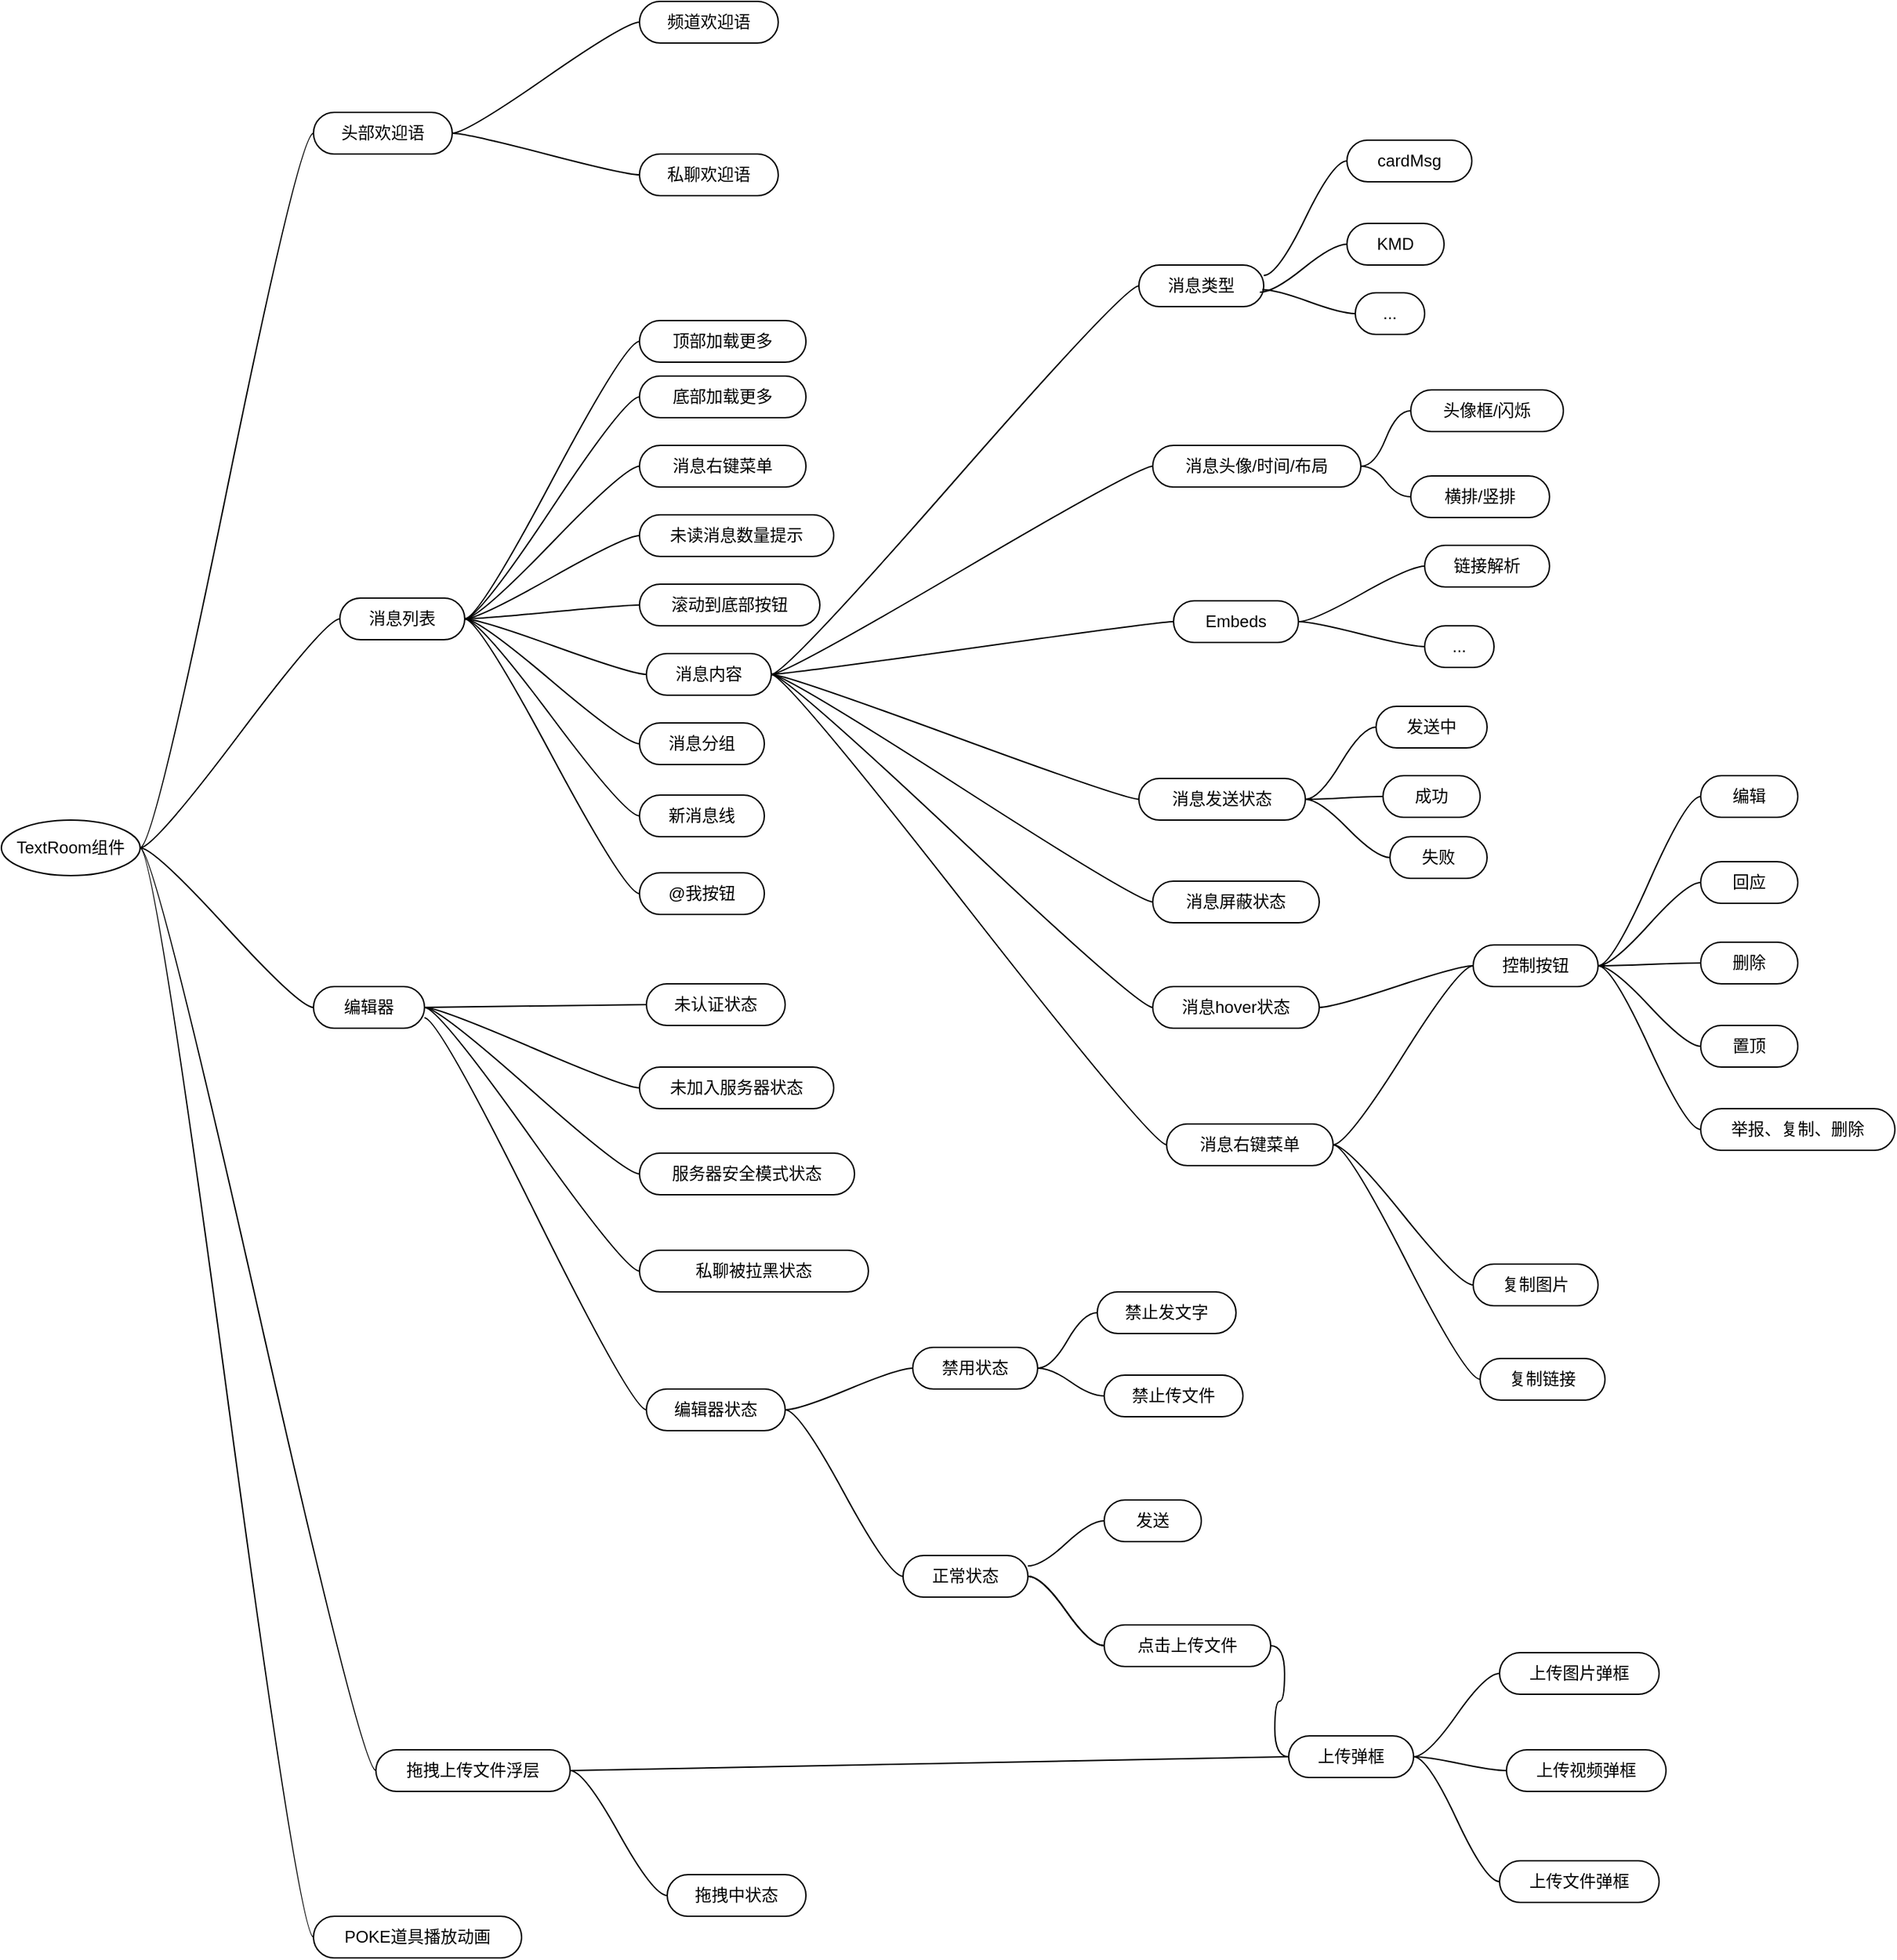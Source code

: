 <mxfile version="24.0.4" type="github">
  <diagram name="第 1 页" id="Pq2qe5ZXNrjBSunqA_Ei">
    <mxGraphModel dx="1235" dy="-545" grid="1" gridSize="10" guides="1" tooltips="1" connect="1" arrows="1" fold="1" page="1" pageScale="1" pageWidth="827" pageHeight="1169" math="0" shadow="0">
      <root>
        <mxCell id="0" />
        <mxCell id="1" parent="0" />
        <mxCell id="Wo2Illc0mPIEC3RIEZ94-1" value="TextRoom组件" style="ellipse;whiteSpace=wrap;html=1;align=center;newEdgeStyle={&quot;edgeStyle&quot;:&quot;entityRelationEdgeStyle&quot;,&quot;startArrow&quot;:&quot;none&quot;,&quot;endArrow&quot;:&quot;none&quot;,&quot;segment&quot;:10,&quot;curved&quot;:1,&quot;sourcePerimeterSpacing&quot;:0,&quot;targetPerimeterSpacing&quot;:0};treeFolding=1;treeMoving=1;" parent="1" vertex="1">
          <mxGeometry x="170" y="2730" width="100" height="40" as="geometry" />
        </mxCell>
        <mxCell id="Wo2Illc0mPIEC3RIEZ94-2" value="头部欢迎语" style="whiteSpace=wrap;html=1;rounded=1;arcSize=50;align=center;verticalAlign=middle;strokeWidth=1;autosize=1;spacing=4;treeFolding=1;treeMoving=1;newEdgeStyle={&quot;edgeStyle&quot;:&quot;entityRelationEdgeStyle&quot;,&quot;startArrow&quot;:&quot;none&quot;,&quot;endArrow&quot;:&quot;none&quot;,&quot;segment&quot;:10,&quot;curved&quot;:1,&quot;sourcePerimeterSpacing&quot;:0,&quot;targetPerimeterSpacing&quot;:0};" parent="1" vertex="1">
          <mxGeometry x="395" y="2220" width="100" height="30" as="geometry" />
        </mxCell>
        <mxCell id="Wo2Illc0mPIEC3RIEZ94-3" value="" style="edgeStyle=entityRelationEdgeStyle;startArrow=none;endArrow=none;segment=10;curved=1;sourcePerimeterSpacing=0;targetPerimeterSpacing=0;rounded=0;exitX=1;exitY=0.5;exitDx=0;exitDy=0;" parent="1" source="Wo2Illc0mPIEC3RIEZ94-1" target="Wo2Illc0mPIEC3RIEZ94-2" edge="1">
          <mxGeometry relative="1" as="geometry">
            <mxPoint x="310" y="2662" as="sourcePoint" />
          </mxGeometry>
        </mxCell>
        <mxCell id="Wo2Illc0mPIEC3RIEZ94-4" value="消息列表" style="whiteSpace=wrap;html=1;rounded=1;arcSize=50;align=center;verticalAlign=middle;strokeWidth=1;autosize=1;spacing=4;treeFolding=1;treeMoving=1;newEdgeStyle={&quot;edgeStyle&quot;:&quot;entityRelationEdgeStyle&quot;,&quot;startArrow&quot;:&quot;none&quot;,&quot;endArrow&quot;:&quot;none&quot;,&quot;segment&quot;:10,&quot;curved&quot;:1,&quot;sourcePerimeterSpacing&quot;:0,&quot;targetPerimeterSpacing&quot;:0};" parent="1" vertex="1">
          <mxGeometry x="414" y="2570" width="90" height="30" as="geometry" />
        </mxCell>
        <mxCell id="Wo2Illc0mPIEC3RIEZ94-5" value="" style="edgeStyle=entityRelationEdgeStyle;startArrow=none;endArrow=none;segment=10;curved=1;sourcePerimeterSpacing=0;targetPerimeterSpacing=0;rounded=0;exitX=1;exitY=0.5;exitDx=0;exitDy=0;" parent="1" source="Wo2Illc0mPIEC3RIEZ94-1" target="Wo2Illc0mPIEC3RIEZ94-4" edge="1">
          <mxGeometry relative="1" as="geometry">
            <mxPoint x="314" y="2740" as="sourcePoint" />
          </mxGeometry>
        </mxCell>
        <mxCell id="Wo2Illc0mPIEC3RIEZ94-6" value="编辑器" style="whiteSpace=wrap;html=1;rounded=1;arcSize=50;align=center;verticalAlign=middle;strokeWidth=1;autosize=1;spacing=4;treeFolding=1;treeMoving=1;newEdgeStyle={&quot;edgeStyle&quot;:&quot;entityRelationEdgeStyle&quot;,&quot;startArrow&quot;:&quot;none&quot;,&quot;endArrow&quot;:&quot;none&quot;,&quot;segment&quot;:10,&quot;curved&quot;:1,&quot;sourcePerimeterSpacing&quot;:0,&quot;targetPerimeterSpacing&quot;:0};" parent="1" vertex="1">
          <mxGeometry x="395" y="2850" width="80" height="30" as="geometry" />
        </mxCell>
        <mxCell id="Wo2Illc0mPIEC3RIEZ94-7" value="" style="edgeStyle=entityRelationEdgeStyle;startArrow=none;endArrow=none;segment=10;curved=1;sourcePerimeterSpacing=0;targetPerimeterSpacing=0;rounded=0;exitX=1;exitY=0.5;exitDx=0;exitDy=0;" parent="1" source="Wo2Illc0mPIEC3RIEZ94-1" target="Wo2Illc0mPIEC3RIEZ94-6" edge="1">
          <mxGeometry relative="1" as="geometry">
            <mxPoint x="334" y="2830" as="sourcePoint" />
          </mxGeometry>
        </mxCell>
        <mxCell id="Wo2Illc0mPIEC3RIEZ94-122" style="edgeStyle=entityRelationEdgeStyle;rounded=0;orthogonalLoop=1;jettySize=auto;html=1;startArrow=none;endArrow=none;segment=10;curved=1;sourcePerimeterSpacing=0;targetPerimeterSpacing=0;exitX=1;exitY=0.5;exitDx=0;exitDy=0;entryX=0;entryY=0.5;entryDx=0;entryDy=0;" parent="1" source="Wo2Illc0mPIEC3RIEZ94-8" target="Wo2Illc0mPIEC3RIEZ94-38" edge="1">
          <mxGeometry relative="1" as="geometry">
            <mxPoint x="650" y="3345" as="targetPoint" />
            <Array as="points">
              <mxPoint x="830" y="3390" />
            </Array>
          </mxGeometry>
        </mxCell>
        <mxCell id="Wo2Illc0mPIEC3RIEZ94-8" value="拖拽上传文件浮层" style="whiteSpace=wrap;html=1;rounded=1;arcSize=50;align=center;verticalAlign=middle;strokeWidth=1;autosize=1;spacing=4;treeFolding=1;treeMoving=1;newEdgeStyle={&quot;edgeStyle&quot;:&quot;entityRelationEdgeStyle&quot;,&quot;startArrow&quot;:&quot;none&quot;,&quot;endArrow&quot;:&quot;none&quot;,&quot;segment&quot;:10,&quot;curved&quot;:1,&quot;sourcePerimeterSpacing&quot;:0,&quot;targetPerimeterSpacing&quot;:0};" parent="1" vertex="1">
          <mxGeometry x="440" y="3400" width="140" height="30" as="geometry" />
        </mxCell>
        <mxCell id="Wo2Illc0mPIEC3RIEZ94-9" value="" style="edgeStyle=entityRelationEdgeStyle;startArrow=none;endArrow=none;segment=10;curved=1;sourcePerimeterSpacing=0;targetPerimeterSpacing=0;rounded=0;exitX=1;exitY=0.5;exitDx=0;exitDy=0;" parent="1" source="Wo2Illc0mPIEC3RIEZ94-1" target="Wo2Illc0mPIEC3RIEZ94-8" edge="1">
          <mxGeometry relative="1" as="geometry">
            <mxPoint x="340" y="2910" as="sourcePoint" />
          </mxGeometry>
        </mxCell>
        <mxCell id="Wo2Illc0mPIEC3RIEZ94-10" value="POKE道具播放动画" style="whiteSpace=wrap;html=1;rounded=1;arcSize=50;align=center;verticalAlign=middle;strokeWidth=1;autosize=1;spacing=4;treeFolding=1;treeMoving=1;newEdgeStyle={&quot;edgeStyle&quot;:&quot;entityRelationEdgeStyle&quot;,&quot;startArrow&quot;:&quot;none&quot;,&quot;endArrow&quot;:&quot;none&quot;,&quot;segment&quot;:10,&quot;curved&quot;:1,&quot;sourcePerimeterSpacing&quot;:0,&quot;targetPerimeterSpacing&quot;:0};" parent="1" vertex="1">
          <mxGeometry x="395" y="3520" width="150" height="30" as="geometry" />
        </mxCell>
        <mxCell id="Wo2Illc0mPIEC3RIEZ94-11" value="" style="edgeStyle=entityRelationEdgeStyle;startArrow=none;endArrow=none;segment=10;curved=1;sourcePerimeterSpacing=0;targetPerimeterSpacing=0;rounded=0;exitX=1;exitY=0.5;exitDx=0;exitDy=0;" parent="1" source="Wo2Illc0mPIEC3RIEZ94-1" target="Wo2Illc0mPIEC3RIEZ94-10" edge="1">
          <mxGeometry relative="1" as="geometry">
            <mxPoint x="314" y="2993" as="sourcePoint" />
          </mxGeometry>
        </mxCell>
        <mxCell id="Wo2Illc0mPIEC3RIEZ94-14" value="频道欢迎语" style="whiteSpace=wrap;html=1;rounded=1;arcSize=50;align=center;verticalAlign=middle;strokeWidth=1;autosize=1;spacing=4;treeFolding=1;treeMoving=1;newEdgeStyle={&quot;edgeStyle&quot;:&quot;entityRelationEdgeStyle&quot;,&quot;startArrow&quot;:&quot;none&quot;,&quot;endArrow&quot;:&quot;none&quot;,&quot;segment&quot;:10,&quot;curved&quot;:1,&quot;sourcePerimeterSpacing&quot;:0,&quot;targetPerimeterSpacing&quot;:0};" parent="1" vertex="1">
          <mxGeometry x="630" y="2140" width="100" height="30" as="geometry" />
        </mxCell>
        <mxCell id="Wo2Illc0mPIEC3RIEZ94-15" value="" style="edgeStyle=entityRelationEdgeStyle;startArrow=none;endArrow=none;segment=10;curved=1;sourcePerimeterSpacing=0;targetPerimeterSpacing=0;rounded=0;exitX=1;exitY=0.5;exitDx=0;exitDy=0;" parent="1" source="Wo2Illc0mPIEC3RIEZ94-2" target="Wo2Illc0mPIEC3RIEZ94-14" edge="1">
          <mxGeometry relative="1" as="geometry">
            <mxPoint x="480" y="2500" as="sourcePoint" />
          </mxGeometry>
        </mxCell>
        <mxCell id="Wo2Illc0mPIEC3RIEZ94-16" value="私聊欢迎语" style="whiteSpace=wrap;html=1;rounded=1;arcSize=50;align=center;verticalAlign=middle;strokeWidth=1;autosize=1;spacing=4;treeFolding=1;treeMoving=1;newEdgeStyle={&quot;edgeStyle&quot;:&quot;entityRelationEdgeStyle&quot;,&quot;startArrow&quot;:&quot;none&quot;,&quot;endArrow&quot;:&quot;none&quot;,&quot;segment&quot;:10,&quot;curved&quot;:1,&quot;sourcePerimeterSpacing&quot;:0,&quot;targetPerimeterSpacing&quot;:0};" parent="1" vertex="1">
          <mxGeometry x="630" y="2250" width="100" height="30" as="geometry" />
        </mxCell>
        <mxCell id="Wo2Illc0mPIEC3RIEZ94-17" value="" style="edgeStyle=entityRelationEdgeStyle;startArrow=none;endArrow=none;segment=10;curved=1;sourcePerimeterSpacing=0;targetPerimeterSpacing=0;rounded=0;exitX=1;exitY=0.5;exitDx=0;exitDy=0;" parent="1" source="Wo2Illc0mPIEC3RIEZ94-2" target="Wo2Illc0mPIEC3RIEZ94-16" edge="1">
          <mxGeometry relative="1" as="geometry">
            <mxPoint x="480" y="2520" as="sourcePoint" />
            <Array as="points">
              <mxPoint x="480" y="2520" />
            </Array>
          </mxGeometry>
        </mxCell>
        <mxCell id="Wo2Illc0mPIEC3RIEZ94-18" value="未认证状态" style="whiteSpace=wrap;html=1;rounded=1;arcSize=50;align=center;verticalAlign=middle;strokeWidth=1;autosize=1;spacing=4;treeFolding=1;treeMoving=1;newEdgeStyle={&quot;edgeStyle&quot;:&quot;entityRelationEdgeStyle&quot;,&quot;startArrow&quot;:&quot;none&quot;,&quot;endArrow&quot;:&quot;none&quot;,&quot;segment&quot;:10,&quot;curved&quot;:1,&quot;sourcePerimeterSpacing&quot;:0,&quot;targetPerimeterSpacing&quot;:0};" parent="1" vertex="1">
          <mxGeometry x="635" y="2848" width="100" height="30" as="geometry" />
        </mxCell>
        <mxCell id="Wo2Illc0mPIEC3RIEZ94-19" value="" style="edgeStyle=entityRelationEdgeStyle;startArrow=none;endArrow=none;segment=10;curved=1;sourcePerimeterSpacing=0;targetPerimeterSpacing=0;rounded=0;exitX=1;exitY=0.5;exitDx=0;exitDy=0;" parent="1" source="Wo2Illc0mPIEC3RIEZ94-6" target="Wo2Illc0mPIEC3RIEZ94-18" edge="1">
          <mxGeometry relative="1" as="geometry">
            <mxPoint x="490" y="2810" as="sourcePoint" />
          </mxGeometry>
        </mxCell>
        <mxCell id="Wo2Illc0mPIEC3RIEZ94-20" value="未加入服务器状态" style="whiteSpace=wrap;html=1;rounded=1;arcSize=50;align=center;verticalAlign=middle;strokeWidth=1;autosize=1;spacing=4;treeFolding=1;treeMoving=1;newEdgeStyle={&quot;edgeStyle&quot;:&quot;entityRelationEdgeStyle&quot;,&quot;startArrow&quot;:&quot;none&quot;,&quot;endArrow&quot;:&quot;none&quot;,&quot;segment&quot;:10,&quot;curved&quot;:1,&quot;sourcePerimeterSpacing&quot;:0,&quot;targetPerimeterSpacing&quot;:0};" parent="1" vertex="1">
          <mxGeometry x="630" y="2908" width="140" height="30" as="geometry" />
        </mxCell>
        <mxCell id="Wo2Illc0mPIEC3RIEZ94-21" value="" style="edgeStyle=entityRelationEdgeStyle;startArrow=none;endArrow=none;segment=10;curved=1;sourcePerimeterSpacing=0;targetPerimeterSpacing=0;rounded=0;exitX=1;exitY=0.5;exitDx=0;exitDy=0;" parent="1" source="Wo2Illc0mPIEC3RIEZ94-6" target="Wo2Illc0mPIEC3RIEZ94-20" edge="1">
          <mxGeometry relative="1" as="geometry">
            <mxPoint x="490" y="2870" as="sourcePoint" />
          </mxGeometry>
        </mxCell>
        <mxCell id="Wo2Illc0mPIEC3RIEZ94-22" value="服务器安全模式状态" style="whiteSpace=wrap;html=1;rounded=1;arcSize=50;align=center;verticalAlign=middle;strokeWidth=1;autosize=1;spacing=4;treeFolding=1;treeMoving=1;newEdgeStyle={&quot;edgeStyle&quot;:&quot;entityRelationEdgeStyle&quot;,&quot;startArrow&quot;:&quot;none&quot;,&quot;endArrow&quot;:&quot;none&quot;,&quot;segment&quot;:10,&quot;curved&quot;:1,&quot;sourcePerimeterSpacing&quot;:0,&quot;targetPerimeterSpacing&quot;:0};" parent="1" vertex="1">
          <mxGeometry x="630" y="2970" width="155" height="30" as="geometry" />
        </mxCell>
        <mxCell id="Wo2Illc0mPIEC3RIEZ94-23" value="" style="edgeStyle=entityRelationEdgeStyle;startArrow=none;endArrow=none;segment=10;curved=1;sourcePerimeterSpacing=0;targetPerimeterSpacing=0;rounded=0;exitX=1;exitY=0.5;exitDx=0;exitDy=0;" parent="1" source="Wo2Illc0mPIEC3RIEZ94-6" target="Wo2Illc0mPIEC3RIEZ94-22" edge="1">
          <mxGeometry relative="1" as="geometry">
            <mxPoint x="470" y="2900" as="sourcePoint" />
          </mxGeometry>
        </mxCell>
        <mxCell id="Wo2Illc0mPIEC3RIEZ94-24" value="私聊被拉黑状态" style="whiteSpace=wrap;html=1;rounded=1;arcSize=50;align=center;verticalAlign=middle;strokeWidth=1;autosize=1;spacing=4;treeFolding=1;treeMoving=1;newEdgeStyle={&quot;edgeStyle&quot;:&quot;entityRelationEdgeStyle&quot;,&quot;startArrow&quot;:&quot;none&quot;,&quot;endArrow&quot;:&quot;none&quot;,&quot;segment&quot;:10,&quot;curved&quot;:1,&quot;sourcePerimeterSpacing&quot;:0,&quot;targetPerimeterSpacing&quot;:0};" parent="1" vertex="1">
          <mxGeometry x="630" y="3040" width="165" height="30" as="geometry" />
        </mxCell>
        <mxCell id="Wo2Illc0mPIEC3RIEZ94-25" value="" style="edgeStyle=entityRelationEdgeStyle;startArrow=none;endArrow=none;segment=10;curved=1;sourcePerimeterSpacing=0;targetPerimeterSpacing=0;rounded=0;exitX=1;exitY=0.5;exitDx=0;exitDy=0;" parent="1" source="Wo2Illc0mPIEC3RIEZ94-6" target="Wo2Illc0mPIEC3RIEZ94-24" edge="1">
          <mxGeometry relative="1" as="geometry">
            <mxPoint x="498" y="2900" as="sourcePoint" />
          </mxGeometry>
        </mxCell>
        <mxCell id="Wo2Illc0mPIEC3RIEZ94-26" value="编辑器状态" style="whiteSpace=wrap;html=1;rounded=1;arcSize=50;align=center;verticalAlign=middle;strokeWidth=1;autosize=1;spacing=4;treeFolding=1;treeMoving=1;newEdgeStyle={&quot;edgeStyle&quot;:&quot;entityRelationEdgeStyle&quot;,&quot;startArrow&quot;:&quot;none&quot;,&quot;endArrow&quot;:&quot;none&quot;,&quot;segment&quot;:10,&quot;curved&quot;:1,&quot;sourcePerimeterSpacing&quot;:0,&quot;targetPerimeterSpacing&quot;:0};" parent="1" vertex="1">
          <mxGeometry x="635" y="3140" width="100" height="30" as="geometry" />
        </mxCell>
        <mxCell id="Wo2Illc0mPIEC3RIEZ94-27" value="" style="edgeStyle=entityRelationEdgeStyle;startArrow=none;endArrow=none;segment=10;curved=1;sourcePerimeterSpacing=0;targetPerimeterSpacing=0;rounded=0;exitX=1;exitY=0.75;exitDx=0;exitDy=0;" parent="1" source="Wo2Illc0mPIEC3RIEZ94-6" target="Wo2Illc0mPIEC3RIEZ94-26" edge="1">
          <mxGeometry relative="1" as="geometry">
            <mxPoint x="480" y="3040" as="sourcePoint" />
          </mxGeometry>
        </mxCell>
        <mxCell id="Wo2Illc0mPIEC3RIEZ94-28" value="禁止发文字" style="whiteSpace=wrap;html=1;rounded=1;arcSize=50;align=center;verticalAlign=middle;strokeWidth=1;autosize=1;spacing=4;treeFolding=1;treeMoving=1;newEdgeStyle={&quot;edgeStyle&quot;:&quot;entityRelationEdgeStyle&quot;,&quot;startArrow&quot;:&quot;none&quot;,&quot;endArrow&quot;:&quot;none&quot;,&quot;segment&quot;:10,&quot;curved&quot;:1,&quot;sourcePerimeterSpacing&quot;:0,&quot;targetPerimeterSpacing&quot;:0};" parent="1" vertex="1">
          <mxGeometry x="960" y="3070" width="100" height="30" as="geometry" />
        </mxCell>
        <mxCell id="Wo2Illc0mPIEC3RIEZ94-29" value="" style="edgeStyle=entityRelationEdgeStyle;startArrow=none;endArrow=none;segment=10;curved=1;sourcePerimeterSpacing=0;targetPerimeterSpacing=0;rounded=0;exitX=1;exitY=0.5;exitDx=0;exitDy=0;" parent="1" source="Wo2Illc0mPIEC3RIEZ94-63" target="Wo2Illc0mPIEC3RIEZ94-28" edge="1">
          <mxGeometry relative="1" as="geometry">
            <mxPoint x="670" y="3034" as="sourcePoint" />
          </mxGeometry>
        </mxCell>
        <mxCell id="Wo2Illc0mPIEC3RIEZ94-30" value="禁止传文件" style="whiteSpace=wrap;html=1;rounded=1;arcSize=50;align=center;verticalAlign=middle;strokeWidth=1;autosize=1;spacing=4;treeFolding=1;treeMoving=1;newEdgeStyle={&quot;edgeStyle&quot;:&quot;entityRelationEdgeStyle&quot;,&quot;startArrow&quot;:&quot;none&quot;,&quot;endArrow&quot;:&quot;none&quot;,&quot;segment&quot;:10,&quot;curved&quot;:1,&quot;sourcePerimeterSpacing&quot;:0,&quot;targetPerimeterSpacing&quot;:0};" parent="1" vertex="1">
          <mxGeometry x="965" y="3130" width="100" height="30" as="geometry" />
        </mxCell>
        <mxCell id="Wo2Illc0mPIEC3RIEZ94-31" value="" style="edgeStyle=entityRelationEdgeStyle;startArrow=none;endArrow=none;segment=10;curved=1;sourcePerimeterSpacing=0;targetPerimeterSpacing=0;rounded=0;exitX=1;exitY=0.5;exitDx=0;exitDy=0;" parent="1" source="Wo2Illc0mPIEC3RIEZ94-63" target="Wo2Illc0mPIEC3RIEZ94-30" edge="1">
          <mxGeometry relative="1" as="geometry">
            <mxPoint x="660" y="3090" as="sourcePoint" />
          </mxGeometry>
        </mxCell>
        <mxCell id="Wo2Illc0mPIEC3RIEZ94-32" value="顶部加载更多" style="whiteSpace=wrap;html=1;rounded=1;arcSize=50;align=center;verticalAlign=middle;strokeWidth=1;autosize=1;spacing=4;treeFolding=1;treeMoving=1;newEdgeStyle={&quot;edgeStyle&quot;:&quot;entityRelationEdgeStyle&quot;,&quot;startArrow&quot;:&quot;none&quot;,&quot;endArrow&quot;:&quot;none&quot;,&quot;segment&quot;:10,&quot;curved&quot;:1,&quot;sourcePerimeterSpacing&quot;:0,&quot;targetPerimeterSpacing&quot;:0};" parent="1" vertex="1">
          <mxGeometry x="630" y="2370" width="120" height="30" as="geometry" />
        </mxCell>
        <mxCell id="Wo2Illc0mPIEC3RIEZ94-33" value="" style="edgeStyle=entityRelationEdgeStyle;startArrow=none;endArrow=none;segment=10;curved=1;sourcePerimeterSpacing=0;targetPerimeterSpacing=0;rounded=0;exitX=1;exitY=0.5;exitDx=0;exitDy=0;" parent="1" source="Wo2Illc0mPIEC3RIEZ94-4" target="Wo2Illc0mPIEC3RIEZ94-32" edge="1">
          <mxGeometry relative="1" as="geometry">
            <mxPoint x="620" y="2450" as="sourcePoint" />
          </mxGeometry>
        </mxCell>
        <mxCell id="Wo2Illc0mPIEC3RIEZ94-34" value="底部加载更多" style="whiteSpace=wrap;html=1;rounded=1;arcSize=50;align=center;verticalAlign=middle;strokeWidth=1;autosize=1;spacing=4;treeFolding=1;treeMoving=1;newEdgeStyle={&quot;edgeStyle&quot;:&quot;entityRelationEdgeStyle&quot;,&quot;startArrow&quot;:&quot;none&quot;,&quot;endArrow&quot;:&quot;none&quot;,&quot;segment&quot;:10,&quot;curved&quot;:1,&quot;sourcePerimeterSpacing&quot;:0,&quot;targetPerimeterSpacing&quot;:0};" parent="1" vertex="1">
          <mxGeometry x="630" y="2410" width="120" height="30" as="geometry" />
        </mxCell>
        <mxCell id="Wo2Illc0mPIEC3RIEZ94-35" value="" style="edgeStyle=entityRelationEdgeStyle;startArrow=none;endArrow=none;segment=10;curved=1;sourcePerimeterSpacing=0;targetPerimeterSpacing=0;rounded=0;exitX=1;exitY=0.5;exitDx=0;exitDy=0;" parent="1" source="Wo2Illc0mPIEC3RIEZ94-4" target="Wo2Illc0mPIEC3RIEZ94-34" edge="1">
          <mxGeometry relative="1" as="geometry">
            <mxPoint x="510" y="2580" as="sourcePoint" />
          </mxGeometry>
        </mxCell>
        <mxCell id="Wo2Illc0mPIEC3RIEZ94-36" value="拖拽中状态" style="whiteSpace=wrap;html=1;rounded=1;arcSize=50;align=center;verticalAlign=middle;strokeWidth=1;autosize=1;spacing=4;treeFolding=1;treeMoving=1;newEdgeStyle={&quot;edgeStyle&quot;:&quot;entityRelationEdgeStyle&quot;,&quot;startArrow&quot;:&quot;none&quot;,&quot;endArrow&quot;:&quot;none&quot;,&quot;segment&quot;:10,&quot;curved&quot;:1,&quot;sourcePerimeterSpacing&quot;:0,&quot;targetPerimeterSpacing&quot;:0};" parent="1" vertex="1">
          <mxGeometry x="650" y="3490" width="100" height="30" as="geometry" />
        </mxCell>
        <mxCell id="Wo2Illc0mPIEC3RIEZ94-37" value="" style="edgeStyle=entityRelationEdgeStyle;startArrow=none;endArrow=none;segment=10;curved=1;sourcePerimeterSpacing=0;targetPerimeterSpacing=0;rounded=0;exitX=1;exitY=0.5;exitDx=0;exitDy=0;" parent="1" source="Wo2Illc0mPIEC3RIEZ94-8" target="Wo2Illc0mPIEC3RIEZ94-36" edge="1">
          <mxGeometry relative="1" as="geometry">
            <mxPoint x="540" y="3270" as="sourcePoint" />
          </mxGeometry>
        </mxCell>
        <mxCell id="Wo2Illc0mPIEC3RIEZ94-117" style="edgeStyle=entityRelationEdgeStyle;rounded=0;orthogonalLoop=1;jettySize=auto;html=1;startArrow=none;endArrow=none;segment=10;curved=1;sourcePerimeterSpacing=0;targetPerimeterSpacing=0;exitX=1;exitY=0.5;exitDx=0;exitDy=0;entryX=0;entryY=0.5;entryDx=0;entryDy=0;" parent="1" source="Wo2Illc0mPIEC3RIEZ94-38" target="Wo2Illc0mPIEC3RIEZ94-114" edge="1">
          <mxGeometry relative="1" as="geometry" />
        </mxCell>
        <mxCell id="Wo2Illc0mPIEC3RIEZ94-118" style="edgeStyle=entityRelationEdgeStyle;rounded=0;orthogonalLoop=1;jettySize=auto;html=1;startArrow=none;endArrow=none;segment=10;curved=1;sourcePerimeterSpacing=0;targetPerimeterSpacing=0;exitX=1;exitY=0.5;exitDx=0;exitDy=0;entryX=0;entryY=0.5;entryDx=0;entryDy=0;" parent="1" source="Wo2Illc0mPIEC3RIEZ94-38" target="Wo2Illc0mPIEC3RIEZ94-115" edge="1">
          <mxGeometry relative="1" as="geometry" />
        </mxCell>
        <mxCell id="Wo2Illc0mPIEC3RIEZ94-119" style="edgeStyle=entityRelationEdgeStyle;rounded=0;orthogonalLoop=1;jettySize=auto;html=1;startArrow=none;endArrow=none;segment=10;curved=1;sourcePerimeterSpacing=0;targetPerimeterSpacing=0;exitX=1;exitY=0.5;exitDx=0;exitDy=0;entryX=0;entryY=0.5;entryDx=0;entryDy=0;" parent="1" source="Wo2Illc0mPIEC3RIEZ94-38" target="Wo2Illc0mPIEC3RIEZ94-116" edge="1">
          <mxGeometry relative="1" as="geometry" />
        </mxCell>
        <mxCell id="Wo2Illc0mPIEC3RIEZ94-38" value="上传弹框" style="whiteSpace=wrap;html=1;rounded=1;arcSize=50;align=center;verticalAlign=middle;strokeWidth=1;autosize=1;spacing=4;treeFolding=1;treeMoving=1;newEdgeStyle={&quot;edgeStyle&quot;:&quot;entityRelationEdgeStyle&quot;,&quot;startArrow&quot;:&quot;none&quot;,&quot;endArrow&quot;:&quot;none&quot;,&quot;segment&quot;:10,&quot;curved&quot;:1,&quot;sourcePerimeterSpacing&quot;:0,&quot;targetPerimeterSpacing&quot;:0};" parent="1" vertex="1">
          <mxGeometry x="1098" y="3390" width="90" height="30" as="geometry" />
        </mxCell>
        <mxCell id="Wo2Illc0mPIEC3RIEZ94-44" value="消息右键菜单" style="whiteSpace=wrap;html=1;rounded=1;arcSize=50;align=center;verticalAlign=middle;strokeWidth=1;autosize=1;spacing=4;treeFolding=1;treeMoving=1;newEdgeStyle={&quot;edgeStyle&quot;:&quot;entityRelationEdgeStyle&quot;,&quot;startArrow&quot;:&quot;none&quot;,&quot;endArrow&quot;:&quot;none&quot;,&quot;segment&quot;:10,&quot;curved&quot;:1,&quot;sourcePerimeterSpacing&quot;:0,&quot;targetPerimeterSpacing&quot;:0};" parent="1" vertex="1">
          <mxGeometry x="630" y="2460" width="120" height="30" as="geometry" />
        </mxCell>
        <mxCell id="Wo2Illc0mPIEC3RIEZ94-45" value="" style="edgeStyle=entityRelationEdgeStyle;startArrow=none;endArrow=none;segment=10;curved=1;sourcePerimeterSpacing=0;targetPerimeterSpacing=0;rounded=0;exitX=1;exitY=0.5;exitDx=0;exitDy=0;" parent="1" source="Wo2Illc0mPIEC3RIEZ94-4" target="Wo2Illc0mPIEC3RIEZ94-44" edge="1">
          <mxGeometry relative="1" as="geometry">
            <mxPoint x="610" y="2610" as="sourcePoint" />
          </mxGeometry>
        </mxCell>
        <mxCell id="Wo2Illc0mPIEC3RIEZ94-46" value="未读消息数量提示" style="whiteSpace=wrap;html=1;rounded=1;arcSize=50;align=center;verticalAlign=middle;strokeWidth=1;autosize=1;spacing=4;treeFolding=1;treeMoving=1;newEdgeStyle={&quot;edgeStyle&quot;:&quot;entityRelationEdgeStyle&quot;,&quot;startArrow&quot;:&quot;none&quot;,&quot;endArrow&quot;:&quot;none&quot;,&quot;segment&quot;:10,&quot;curved&quot;:1,&quot;sourcePerimeterSpacing&quot;:0,&quot;targetPerimeterSpacing&quot;:0};" parent="1" vertex="1">
          <mxGeometry x="630" y="2510" width="140" height="30" as="geometry" />
        </mxCell>
        <mxCell id="Wo2Illc0mPIEC3RIEZ94-47" value="" style="edgeStyle=entityRelationEdgeStyle;startArrow=none;endArrow=none;segment=10;curved=1;sourcePerimeterSpacing=0;targetPerimeterSpacing=0;rounded=0;exitX=1;exitY=0.5;exitDx=0;exitDy=0;" parent="1" source="Wo2Illc0mPIEC3RIEZ94-4" target="Wo2Illc0mPIEC3RIEZ94-46" edge="1">
          <mxGeometry relative="1" as="geometry">
            <mxPoint x="600" y="2562" as="sourcePoint" />
          </mxGeometry>
        </mxCell>
        <mxCell id="Wo2Illc0mPIEC3RIEZ94-48" value="滚动到底部按钮" style="whiteSpace=wrap;html=1;rounded=1;arcSize=50;align=center;verticalAlign=middle;strokeWidth=1;autosize=1;spacing=4;treeFolding=1;treeMoving=1;newEdgeStyle={&quot;edgeStyle&quot;:&quot;entityRelationEdgeStyle&quot;,&quot;startArrow&quot;:&quot;none&quot;,&quot;endArrow&quot;:&quot;none&quot;,&quot;segment&quot;:10,&quot;curved&quot;:1,&quot;sourcePerimeterSpacing&quot;:0,&quot;targetPerimeterSpacing&quot;:0};" parent="1" vertex="1">
          <mxGeometry x="630" y="2560" width="130" height="30" as="geometry" />
        </mxCell>
        <mxCell id="Wo2Illc0mPIEC3RIEZ94-49" value="" style="edgeStyle=entityRelationEdgeStyle;startArrow=none;endArrow=none;segment=10;curved=1;sourcePerimeterSpacing=0;targetPerimeterSpacing=0;rounded=0;exitX=1;exitY=0.5;exitDx=0;exitDy=0;" parent="1" source="Wo2Illc0mPIEC3RIEZ94-4" target="Wo2Illc0mPIEC3RIEZ94-48" edge="1">
          <mxGeometry relative="1" as="geometry">
            <mxPoint x="610" y="2614" as="sourcePoint" />
          </mxGeometry>
        </mxCell>
        <mxCell id="Wo2Illc0mPIEC3RIEZ94-50" value="消息内容" style="whiteSpace=wrap;html=1;rounded=1;arcSize=50;align=center;verticalAlign=middle;strokeWidth=1;autosize=1;spacing=4;treeFolding=1;treeMoving=1;newEdgeStyle={&quot;edgeStyle&quot;:&quot;entityRelationEdgeStyle&quot;,&quot;startArrow&quot;:&quot;none&quot;,&quot;endArrow&quot;:&quot;none&quot;,&quot;segment&quot;:10,&quot;curved&quot;:1,&quot;sourcePerimeterSpacing&quot;:0,&quot;targetPerimeterSpacing&quot;:0};" parent="1" vertex="1">
          <mxGeometry x="635" y="2610" width="90" height="30" as="geometry" />
        </mxCell>
        <mxCell id="Wo2Illc0mPIEC3RIEZ94-51" value="" style="edgeStyle=entityRelationEdgeStyle;startArrow=none;endArrow=none;segment=10;curved=1;sourcePerimeterSpacing=0;targetPerimeterSpacing=0;rounded=0;exitX=1;exitY=0.5;exitDx=0;exitDy=0;" parent="1" source="Wo2Illc0mPIEC3RIEZ94-4" target="Wo2Illc0mPIEC3RIEZ94-50" edge="1">
          <mxGeometry relative="1" as="geometry">
            <mxPoint x="810" y="2584" as="sourcePoint" />
          </mxGeometry>
        </mxCell>
        <mxCell id="Wo2Illc0mPIEC3RIEZ94-52" value="消息头像/时间/布局" style="whiteSpace=wrap;html=1;rounded=1;arcSize=50;align=center;verticalAlign=middle;strokeWidth=1;autosize=1;spacing=4;treeFolding=1;treeMoving=1;newEdgeStyle={&quot;edgeStyle&quot;:&quot;entityRelationEdgeStyle&quot;,&quot;startArrow&quot;:&quot;none&quot;,&quot;endArrow&quot;:&quot;none&quot;,&quot;segment&quot;:10,&quot;curved&quot;:1,&quot;sourcePerimeterSpacing&quot;:0,&quot;targetPerimeterSpacing&quot;:0};" parent="1" vertex="1">
          <mxGeometry x="1000" y="2460" width="150" height="30" as="geometry" />
        </mxCell>
        <mxCell id="Wo2Illc0mPIEC3RIEZ94-53" value="" style="edgeStyle=entityRelationEdgeStyle;startArrow=none;endArrow=none;segment=10;curved=1;sourcePerimeterSpacing=0;targetPerimeterSpacing=0;rounded=0;exitX=1;exitY=0.5;exitDx=0;exitDy=0;" parent="1" source="Wo2Illc0mPIEC3RIEZ94-50" target="Wo2Illc0mPIEC3RIEZ94-52" edge="1">
          <mxGeometry relative="1" as="geometry">
            <mxPoint x="805" y="2650" as="sourcePoint" />
          </mxGeometry>
        </mxCell>
        <mxCell id="Wo2Illc0mPIEC3RIEZ94-54" value="消息hover状态" style="whiteSpace=wrap;html=1;rounded=1;arcSize=50;align=center;verticalAlign=middle;strokeWidth=1;autosize=1;spacing=4;treeFolding=1;treeMoving=1;newEdgeStyle={&quot;edgeStyle&quot;:&quot;entityRelationEdgeStyle&quot;,&quot;startArrow&quot;:&quot;none&quot;,&quot;endArrow&quot;:&quot;none&quot;,&quot;segment&quot;:10,&quot;curved&quot;:1,&quot;sourcePerimeterSpacing&quot;:0,&quot;targetPerimeterSpacing&quot;:0};" parent="1" vertex="1">
          <mxGeometry x="1000" y="2850" width="120" height="30" as="geometry" />
        </mxCell>
        <mxCell id="Wo2Illc0mPIEC3RIEZ94-55" value="" style="edgeStyle=entityRelationEdgeStyle;startArrow=none;endArrow=none;segment=10;curved=1;sourcePerimeterSpacing=0;targetPerimeterSpacing=0;rounded=0;exitX=1;exitY=0.5;exitDx=0;exitDy=0;" parent="1" source="Wo2Illc0mPIEC3RIEZ94-50" target="Wo2Illc0mPIEC3RIEZ94-54" edge="1">
          <mxGeometry relative="1" as="geometry">
            <mxPoint x="805" y="2720" as="sourcePoint" />
          </mxGeometry>
        </mxCell>
        <mxCell id="Wo2Illc0mPIEC3RIEZ94-56" value="消息分组" style="whiteSpace=wrap;html=1;rounded=1;arcSize=50;align=center;verticalAlign=middle;strokeWidth=1;autosize=1;spacing=4;treeFolding=1;treeMoving=1;newEdgeStyle={&quot;edgeStyle&quot;:&quot;entityRelationEdgeStyle&quot;,&quot;startArrow&quot;:&quot;none&quot;,&quot;endArrow&quot;:&quot;none&quot;,&quot;segment&quot;:10,&quot;curved&quot;:1,&quot;sourcePerimeterSpacing&quot;:0,&quot;targetPerimeterSpacing&quot;:0};" parent="1" vertex="1">
          <mxGeometry x="630" y="2660" width="90" height="30" as="geometry" />
        </mxCell>
        <mxCell id="Wo2Illc0mPIEC3RIEZ94-57" value="" style="edgeStyle=entityRelationEdgeStyle;startArrow=none;endArrow=none;segment=10;curved=1;sourcePerimeterSpacing=0;targetPerimeterSpacing=0;rounded=0;exitX=1;exitY=0.5;exitDx=0;exitDy=0;" parent="1" source="Wo2Illc0mPIEC3RIEZ94-4" target="Wo2Illc0mPIEC3RIEZ94-56" edge="1">
          <mxGeometry relative="1" as="geometry">
            <mxPoint x="800" y="2782" as="sourcePoint" />
          </mxGeometry>
        </mxCell>
        <mxCell id="Wo2Illc0mPIEC3RIEZ94-58" value="消息发送状态" style="whiteSpace=wrap;html=1;rounded=1;arcSize=50;align=center;verticalAlign=middle;strokeWidth=1;autosize=1;spacing=4;treeFolding=1;treeMoving=1;newEdgeStyle={&quot;edgeStyle&quot;:&quot;entityRelationEdgeStyle&quot;,&quot;startArrow&quot;:&quot;none&quot;,&quot;endArrow&quot;:&quot;none&quot;,&quot;segment&quot;:10,&quot;curved&quot;:1,&quot;sourcePerimeterSpacing&quot;:0,&quot;targetPerimeterSpacing&quot;:0};" parent="1" vertex="1">
          <mxGeometry x="990" y="2700" width="120" height="30" as="geometry" />
        </mxCell>
        <mxCell id="Wo2Illc0mPIEC3RIEZ94-59" value="" style="edgeStyle=entityRelationEdgeStyle;startArrow=none;endArrow=none;segment=10;curved=1;sourcePerimeterSpacing=0;targetPerimeterSpacing=0;rounded=0;exitX=1;exitY=0.5;exitDx=0;exitDy=0;" parent="1" source="Wo2Illc0mPIEC3RIEZ94-50" target="Wo2Illc0mPIEC3RIEZ94-58" edge="1">
          <mxGeometry relative="1" as="geometry">
            <mxPoint x="810" y="2850" as="sourcePoint" />
          </mxGeometry>
        </mxCell>
        <mxCell id="Wo2Illc0mPIEC3RIEZ94-60" value="消息屏蔽状态" style="whiteSpace=wrap;html=1;rounded=1;arcSize=50;align=center;verticalAlign=middle;strokeWidth=1;autosize=1;spacing=4;treeFolding=1;treeMoving=1;newEdgeStyle={&quot;edgeStyle&quot;:&quot;entityRelationEdgeStyle&quot;,&quot;startArrow&quot;:&quot;none&quot;,&quot;endArrow&quot;:&quot;none&quot;,&quot;segment&quot;:10,&quot;curved&quot;:1,&quot;sourcePerimeterSpacing&quot;:0,&quot;targetPerimeterSpacing&quot;:0};" parent="1" vertex="1">
          <mxGeometry x="1000" y="2774" width="120" height="30" as="geometry" />
        </mxCell>
        <mxCell id="Wo2Illc0mPIEC3RIEZ94-61" value="" style="edgeStyle=entityRelationEdgeStyle;startArrow=none;endArrow=none;segment=10;curved=1;sourcePerimeterSpacing=0;targetPerimeterSpacing=0;rounded=0;exitX=1;exitY=0.5;exitDx=0;exitDy=0;" parent="1" source="Wo2Illc0mPIEC3RIEZ94-50" target="Wo2Illc0mPIEC3RIEZ94-60" edge="1">
          <mxGeometry relative="1" as="geometry">
            <mxPoint x="805" y="2910" as="sourcePoint" />
          </mxGeometry>
        </mxCell>
        <mxCell id="Wo2Illc0mPIEC3RIEZ94-63" value="禁用状态" style="whiteSpace=wrap;html=1;rounded=1;arcSize=50;align=center;verticalAlign=middle;strokeWidth=1;autosize=1;spacing=4;treeFolding=1;treeMoving=1;newEdgeStyle={&quot;edgeStyle&quot;:&quot;entityRelationEdgeStyle&quot;,&quot;startArrow&quot;:&quot;none&quot;,&quot;endArrow&quot;:&quot;none&quot;,&quot;segment&quot;:10,&quot;curved&quot;:1,&quot;sourcePerimeterSpacing&quot;:0,&quot;targetPerimeterSpacing&quot;:0};" parent="1" vertex="1">
          <mxGeometry x="827" y="3110" width="90" height="30" as="geometry" />
        </mxCell>
        <mxCell id="Wo2Illc0mPIEC3RIEZ94-64" value="" style="edgeStyle=entityRelationEdgeStyle;startArrow=none;endArrow=none;segment=10;curved=1;sourcePerimeterSpacing=0;targetPerimeterSpacing=0;rounded=0;exitX=1;exitY=0.5;exitDx=0;exitDy=0;" parent="1" source="Wo2Illc0mPIEC3RIEZ94-26" target="Wo2Illc0mPIEC3RIEZ94-63" edge="1">
          <mxGeometry relative="1" as="geometry">
            <mxPoint x="650" y="3020" as="sourcePoint" />
          </mxGeometry>
        </mxCell>
        <mxCell id="Wo2Illc0mPIEC3RIEZ94-124" value="" style="edgeStyle=entityRelationEdgeStyle;rounded=0;orthogonalLoop=1;jettySize=auto;html=1;startArrow=none;endArrow=none;segment=10;curved=1;sourcePerimeterSpacing=0;targetPerimeterSpacing=0;" parent="1" source="Wo2Illc0mPIEC3RIEZ94-65" target="Wo2Illc0mPIEC3RIEZ94-123" edge="1">
          <mxGeometry relative="1" as="geometry" />
        </mxCell>
        <mxCell id="Wo2Illc0mPIEC3RIEZ94-128" value="" style="edgeStyle=entityRelationEdgeStyle;rounded=0;orthogonalLoop=1;jettySize=auto;html=1;startArrow=none;endArrow=none;segment=10;curved=1;sourcePerimeterSpacing=0;targetPerimeterSpacing=0;" parent="1" source="Wo2Illc0mPIEC3RIEZ94-65" target="Wo2Illc0mPIEC3RIEZ94-123" edge="1">
          <mxGeometry relative="1" as="geometry" />
        </mxCell>
        <mxCell id="Wo2Illc0mPIEC3RIEZ94-129" value="" style="edgeStyle=entityRelationEdgeStyle;rounded=0;orthogonalLoop=1;jettySize=auto;html=1;startArrow=none;endArrow=none;segment=10;curved=1;sourcePerimeterSpacing=0;targetPerimeterSpacing=0;" parent="1" source="Wo2Illc0mPIEC3RIEZ94-65" target="Wo2Illc0mPIEC3RIEZ94-123" edge="1">
          <mxGeometry relative="1" as="geometry" />
        </mxCell>
        <mxCell id="Wo2Illc0mPIEC3RIEZ94-65" value="正常状态" style="whiteSpace=wrap;html=1;rounded=1;arcSize=50;align=center;verticalAlign=middle;strokeWidth=1;autosize=1;spacing=4;treeFolding=1;treeMoving=1;newEdgeStyle={&quot;edgeStyle&quot;:&quot;entityRelationEdgeStyle&quot;,&quot;startArrow&quot;:&quot;none&quot;,&quot;endArrow&quot;:&quot;none&quot;,&quot;segment&quot;:10,&quot;curved&quot;:1,&quot;sourcePerimeterSpacing&quot;:0,&quot;targetPerimeterSpacing&quot;:0};" parent="1" vertex="1">
          <mxGeometry x="820" y="3260" width="90" height="30" as="geometry" />
        </mxCell>
        <mxCell id="Wo2Illc0mPIEC3RIEZ94-66" value="" style="edgeStyle=entityRelationEdgeStyle;startArrow=none;endArrow=none;segment=10;curved=1;sourcePerimeterSpacing=0;targetPerimeterSpacing=0;rounded=0;exitX=1;exitY=0.5;exitDx=0;exitDy=0;" parent="1" source="Wo2Illc0mPIEC3RIEZ94-26" target="Wo2Illc0mPIEC3RIEZ94-65" edge="1">
          <mxGeometry relative="1" as="geometry">
            <mxPoint x="787" y="3240" as="sourcePoint" />
          </mxGeometry>
        </mxCell>
        <mxCell id="Wo2Illc0mPIEC3RIEZ94-67" value="消息类型" style="whiteSpace=wrap;html=1;rounded=1;arcSize=50;align=center;verticalAlign=middle;strokeWidth=1;autosize=1;spacing=4;treeFolding=1;treeMoving=1;newEdgeStyle={&quot;edgeStyle&quot;:&quot;entityRelationEdgeStyle&quot;,&quot;startArrow&quot;:&quot;none&quot;,&quot;endArrow&quot;:&quot;none&quot;,&quot;segment&quot;:10,&quot;curved&quot;:1,&quot;sourcePerimeterSpacing&quot;:0,&quot;targetPerimeterSpacing&quot;:0};" parent="1" vertex="1">
          <mxGeometry x="990" y="2330" width="90" height="30" as="geometry" />
        </mxCell>
        <mxCell id="Wo2Illc0mPIEC3RIEZ94-68" value="" style="edgeStyle=entityRelationEdgeStyle;startArrow=none;endArrow=none;segment=10;curved=1;sourcePerimeterSpacing=0;targetPerimeterSpacing=0;rounded=0;exitX=1;exitY=0.5;exitDx=0;exitDy=0;" parent="1" source="Wo2Illc0mPIEC3RIEZ94-50" target="Wo2Illc0mPIEC3RIEZ94-67" edge="1">
          <mxGeometry relative="1" as="geometry">
            <mxPoint x="1200" y="2540" as="sourcePoint" />
          </mxGeometry>
        </mxCell>
        <mxCell id="Wo2Illc0mPIEC3RIEZ94-69" value="cardMsg" style="whiteSpace=wrap;html=1;rounded=1;arcSize=50;align=center;verticalAlign=middle;strokeWidth=1;autosize=1;spacing=4;treeFolding=1;treeMoving=1;newEdgeStyle={&quot;edgeStyle&quot;:&quot;entityRelationEdgeStyle&quot;,&quot;startArrow&quot;:&quot;none&quot;,&quot;endArrow&quot;:&quot;none&quot;,&quot;segment&quot;:10,&quot;curved&quot;:1,&quot;sourcePerimeterSpacing&quot;:0,&quot;targetPerimeterSpacing&quot;:0};" parent="1" vertex="1">
          <mxGeometry x="1140" y="2240" width="90" height="30" as="geometry" />
        </mxCell>
        <mxCell id="Wo2Illc0mPIEC3RIEZ94-70" value="" style="edgeStyle=entityRelationEdgeStyle;startArrow=none;endArrow=none;segment=10;curved=1;sourcePerimeterSpacing=0;targetPerimeterSpacing=0;rounded=0;exitX=1;exitY=0.25;exitDx=0;exitDy=0;" parent="1" source="Wo2Illc0mPIEC3RIEZ94-67" target="Wo2Illc0mPIEC3RIEZ94-69" edge="1">
          <mxGeometry relative="1" as="geometry">
            <mxPoint x="1205" y="2586" as="sourcePoint" />
          </mxGeometry>
        </mxCell>
        <mxCell id="Wo2Illc0mPIEC3RIEZ94-73" value="头像框/闪烁" style="whiteSpace=wrap;html=1;rounded=1;arcSize=50;align=center;verticalAlign=middle;strokeWidth=1;autosize=1;spacing=4;treeFolding=1;treeMoving=1;newEdgeStyle={&quot;edgeStyle&quot;:&quot;entityRelationEdgeStyle&quot;,&quot;startArrow&quot;:&quot;none&quot;,&quot;endArrow&quot;:&quot;none&quot;,&quot;segment&quot;:10,&quot;curved&quot;:1,&quot;sourcePerimeterSpacing&quot;:0,&quot;targetPerimeterSpacing&quot;:0};" parent="1" vertex="1">
          <mxGeometry x="1186" y="2420" width="110" height="30" as="geometry" />
        </mxCell>
        <mxCell id="Wo2Illc0mPIEC3RIEZ94-74" value="" style="edgeStyle=entityRelationEdgeStyle;startArrow=none;endArrow=none;segment=10;curved=1;sourcePerimeterSpacing=0;targetPerimeterSpacing=0;rounded=0;exitX=1;exitY=0.5;exitDx=0;exitDy=0;" parent="1" source="Wo2Illc0mPIEC3RIEZ94-52" target="Wo2Illc0mPIEC3RIEZ94-73" edge="1">
          <mxGeometry relative="1" as="geometry">
            <mxPoint x="930" y="2780" as="sourcePoint" />
          </mxGeometry>
        </mxCell>
        <mxCell id="Wo2Illc0mPIEC3RIEZ94-75" value="新消息线" style="whiteSpace=wrap;html=1;rounded=1;arcSize=50;align=center;verticalAlign=middle;strokeWidth=1;autosize=1;spacing=4;treeFolding=1;treeMoving=1;newEdgeStyle={&quot;edgeStyle&quot;:&quot;entityRelationEdgeStyle&quot;,&quot;startArrow&quot;:&quot;none&quot;,&quot;endArrow&quot;:&quot;none&quot;,&quot;segment&quot;:10,&quot;curved&quot;:1,&quot;sourcePerimeterSpacing&quot;:0,&quot;targetPerimeterSpacing&quot;:0};" parent="1" vertex="1">
          <mxGeometry x="630" y="2712" width="90" height="30" as="geometry" />
        </mxCell>
        <mxCell id="Wo2Illc0mPIEC3RIEZ94-76" value="" style="edgeStyle=entityRelationEdgeStyle;startArrow=none;endArrow=none;segment=10;curved=1;sourcePerimeterSpacing=0;targetPerimeterSpacing=0;rounded=0;exitX=1;exitY=0.5;exitDx=0;exitDy=0;" parent="1" source="Wo2Illc0mPIEC3RIEZ94-4" target="Wo2Illc0mPIEC3RIEZ94-75" edge="1">
          <mxGeometry relative="1" as="geometry">
            <mxPoint x="915" y="2680" as="sourcePoint" />
          </mxGeometry>
        </mxCell>
        <mxCell id="Wo2Illc0mPIEC3RIEZ94-78" style="edgeStyle=entityRelationEdgeStyle;rounded=0;orthogonalLoop=1;jettySize=auto;html=1;startArrow=none;endArrow=none;segment=10;curved=1;sourcePerimeterSpacing=0;targetPerimeterSpacing=0;exitX=0;exitY=0.5;exitDx=0;exitDy=0;entryX=0.969;entryY=0.654;entryDx=0;entryDy=0;entryPerimeter=0;" parent="1" source="Wo2Illc0mPIEC3RIEZ94-77" target="Wo2Illc0mPIEC3RIEZ94-67" edge="1">
          <mxGeometry relative="1" as="geometry" />
        </mxCell>
        <mxCell id="Wo2Illc0mPIEC3RIEZ94-77" value="KMD" style="whiteSpace=wrap;html=1;rounded=1;arcSize=50;align=center;verticalAlign=middle;strokeWidth=1;autosize=1;spacing=4;treeFolding=1;treeMoving=1;newEdgeStyle={&quot;edgeStyle&quot;:&quot;entityRelationEdgeStyle&quot;,&quot;startArrow&quot;:&quot;none&quot;,&quot;endArrow&quot;:&quot;none&quot;,&quot;segment&quot;:10,&quot;curved&quot;:1,&quot;sourcePerimeterSpacing&quot;:0,&quot;targetPerimeterSpacing&quot;:0};" parent="1" vertex="1">
          <mxGeometry x="1140" y="2300" width="70" height="30" as="geometry" />
        </mxCell>
        <mxCell id="Wo2Illc0mPIEC3RIEZ94-80" style="edgeStyle=entityRelationEdgeStyle;rounded=0;orthogonalLoop=1;jettySize=auto;html=1;startArrow=none;endArrow=none;segment=10;curved=1;sourcePerimeterSpacing=0;targetPerimeterSpacing=0;entryX=0.988;entryY=0.592;entryDx=0;entryDy=0;entryPerimeter=0;" parent="1" source="Wo2Illc0mPIEC3RIEZ94-79" target="Wo2Illc0mPIEC3RIEZ94-67" edge="1">
          <mxGeometry relative="1" as="geometry" />
        </mxCell>
        <mxCell id="Wo2Illc0mPIEC3RIEZ94-79" value="..." style="whiteSpace=wrap;html=1;rounded=1;arcSize=50;align=center;verticalAlign=middle;strokeWidth=1;autosize=1;spacing=4;treeFolding=1;treeMoving=1;newEdgeStyle={&quot;edgeStyle&quot;:&quot;entityRelationEdgeStyle&quot;,&quot;startArrow&quot;:&quot;none&quot;,&quot;endArrow&quot;:&quot;none&quot;,&quot;segment&quot;:10,&quot;curved&quot;:1,&quot;sourcePerimeterSpacing&quot;:0,&quot;targetPerimeterSpacing&quot;:0};" parent="1" vertex="1">
          <mxGeometry x="1146" y="2350" width="50" height="30" as="geometry" />
        </mxCell>
        <mxCell id="Wo2Illc0mPIEC3RIEZ94-81" value="发送中" style="whiteSpace=wrap;html=1;rounded=1;arcSize=50;align=center;verticalAlign=middle;strokeWidth=1;autosize=1;spacing=4;treeFolding=1;treeMoving=1;newEdgeStyle={&quot;edgeStyle&quot;:&quot;entityRelationEdgeStyle&quot;,&quot;startArrow&quot;:&quot;none&quot;,&quot;endArrow&quot;:&quot;none&quot;,&quot;segment&quot;:10,&quot;curved&quot;:1,&quot;sourcePerimeterSpacing&quot;:0,&quot;targetPerimeterSpacing&quot;:0};" parent="1" vertex="1">
          <mxGeometry x="1161" y="2648" width="80" height="30" as="geometry" />
        </mxCell>
        <mxCell id="Wo2Illc0mPIEC3RIEZ94-82" value="" style="edgeStyle=entityRelationEdgeStyle;startArrow=none;endArrow=none;segment=10;curved=1;sourcePerimeterSpacing=0;targetPerimeterSpacing=0;rounded=0;exitX=1;exitY=0.5;exitDx=0;exitDy=0;" parent="1" source="Wo2Illc0mPIEC3RIEZ94-58" target="Wo2Illc0mPIEC3RIEZ94-81" edge="1">
          <mxGeometry relative="1" as="geometry">
            <mxPoint x="1121" y="2690" as="sourcePoint" />
          </mxGeometry>
        </mxCell>
        <mxCell id="Wo2Illc0mPIEC3RIEZ94-83" value="成功" style="whiteSpace=wrap;html=1;rounded=1;arcSize=50;align=center;verticalAlign=middle;strokeWidth=1;autosize=1;spacing=4;treeFolding=1;treeMoving=1;newEdgeStyle={&quot;edgeStyle&quot;:&quot;entityRelationEdgeStyle&quot;,&quot;startArrow&quot;:&quot;none&quot;,&quot;endArrow&quot;:&quot;none&quot;,&quot;segment&quot;:10,&quot;curved&quot;:1,&quot;sourcePerimeterSpacing&quot;:0,&quot;targetPerimeterSpacing&quot;:0};" parent="1" vertex="1">
          <mxGeometry x="1166" y="2698" width="70" height="30" as="geometry" />
        </mxCell>
        <mxCell id="Wo2Illc0mPIEC3RIEZ94-84" value="" style="edgeStyle=entityRelationEdgeStyle;startArrow=none;endArrow=none;segment=10;curved=1;sourcePerimeterSpacing=0;targetPerimeterSpacing=0;rounded=0;exitX=1;exitY=0.5;exitDx=0;exitDy=0;" parent="1" source="Wo2Illc0mPIEC3RIEZ94-58" target="Wo2Illc0mPIEC3RIEZ94-83" edge="1">
          <mxGeometry relative="1" as="geometry">
            <mxPoint x="1121" y="2740" as="sourcePoint" />
          </mxGeometry>
        </mxCell>
        <mxCell id="Wo2Illc0mPIEC3RIEZ94-85" value="失败" style="whiteSpace=wrap;html=1;rounded=1;arcSize=50;align=center;verticalAlign=middle;strokeWidth=1;autosize=1;spacing=4;treeFolding=1;treeMoving=1;newEdgeStyle={&quot;edgeStyle&quot;:&quot;entityRelationEdgeStyle&quot;,&quot;startArrow&quot;:&quot;none&quot;,&quot;endArrow&quot;:&quot;none&quot;,&quot;segment&quot;:10,&quot;curved&quot;:1,&quot;sourcePerimeterSpacing&quot;:0,&quot;targetPerimeterSpacing&quot;:0};" parent="1" vertex="1">
          <mxGeometry x="1171" y="2742" width="70" height="30" as="geometry" />
        </mxCell>
        <mxCell id="Wo2Illc0mPIEC3RIEZ94-86" value="" style="edgeStyle=entityRelationEdgeStyle;startArrow=none;endArrow=none;segment=10;curved=1;sourcePerimeterSpacing=0;targetPerimeterSpacing=0;rounded=0;exitX=1;exitY=0.5;exitDx=0;exitDy=0;" parent="1" source="Wo2Illc0mPIEC3RIEZ94-58" target="Wo2Illc0mPIEC3RIEZ94-85" edge="1">
          <mxGeometry relative="1" as="geometry">
            <mxPoint x="1126" y="2784" as="sourcePoint" />
          </mxGeometry>
        </mxCell>
        <mxCell id="Wo2Illc0mPIEC3RIEZ94-87" value="控制按钮" style="whiteSpace=wrap;html=1;rounded=1;arcSize=50;align=center;verticalAlign=middle;strokeWidth=1;autosize=1;spacing=4;treeFolding=1;treeMoving=1;newEdgeStyle={&quot;edgeStyle&quot;:&quot;entityRelationEdgeStyle&quot;,&quot;startArrow&quot;:&quot;none&quot;,&quot;endArrow&quot;:&quot;none&quot;,&quot;segment&quot;:10,&quot;curved&quot;:1,&quot;sourcePerimeterSpacing&quot;:0,&quot;targetPerimeterSpacing&quot;:0};" parent="1" vertex="1">
          <mxGeometry x="1231" y="2820" width="90" height="30" as="geometry" />
        </mxCell>
        <mxCell id="Wo2Illc0mPIEC3RIEZ94-88" value="" style="edgeStyle=entityRelationEdgeStyle;startArrow=none;endArrow=none;segment=10;curved=1;sourcePerimeterSpacing=0;targetPerimeterSpacing=0;rounded=0;exitX=1;exitY=0.5;exitDx=0;exitDy=0;" parent="1" source="Wo2Illc0mPIEC3RIEZ94-54" target="Wo2Illc0mPIEC3RIEZ94-87" edge="1">
          <mxGeometry relative="1" as="geometry">
            <mxPoint x="1176" y="2862" as="sourcePoint" />
          </mxGeometry>
        </mxCell>
        <mxCell id="Wo2Illc0mPIEC3RIEZ94-89" value="编辑" style="whiteSpace=wrap;html=1;rounded=1;arcSize=50;align=center;verticalAlign=middle;strokeWidth=1;autosize=1;spacing=4;treeFolding=1;treeMoving=1;newEdgeStyle={&quot;edgeStyle&quot;:&quot;entityRelationEdgeStyle&quot;,&quot;startArrow&quot;:&quot;none&quot;,&quot;endArrow&quot;:&quot;none&quot;,&quot;segment&quot;:10,&quot;curved&quot;:1,&quot;sourcePerimeterSpacing&quot;:0,&quot;targetPerimeterSpacing&quot;:0};" parent="1" vertex="1">
          <mxGeometry x="1395" y="2698" width="70" height="30" as="geometry" />
        </mxCell>
        <mxCell id="Wo2Illc0mPIEC3RIEZ94-90" value="" style="edgeStyle=entityRelationEdgeStyle;startArrow=none;endArrow=none;segment=10;curved=1;sourcePerimeterSpacing=0;targetPerimeterSpacing=0;rounded=0;exitX=1;exitY=0.5;exitDx=0;exitDy=0;" parent="1" source="Wo2Illc0mPIEC3RIEZ94-87" target="Wo2Illc0mPIEC3RIEZ94-89" edge="1">
          <mxGeometry relative="1" as="geometry">
            <mxPoint x="1340" y="2786" as="sourcePoint" />
          </mxGeometry>
        </mxCell>
        <mxCell id="Wo2Illc0mPIEC3RIEZ94-107" style="edgeStyle=entityRelationEdgeStyle;rounded=0;orthogonalLoop=1;jettySize=auto;html=1;startArrow=none;endArrow=none;segment=10;curved=1;sourcePerimeterSpacing=0;targetPerimeterSpacing=0;exitX=1;exitY=0.5;exitDx=0;exitDy=0;entryX=0;entryY=0.5;entryDx=0;entryDy=0;" parent="1" source="Wo2Illc0mPIEC3RIEZ94-91" target="Wo2Illc0mPIEC3RIEZ94-87" edge="1">
          <mxGeometry relative="1" as="geometry" />
        </mxCell>
        <mxCell id="Wo2Illc0mPIEC3RIEZ94-91" value="消息右键菜单" style="whiteSpace=wrap;html=1;rounded=1;arcSize=50;align=center;verticalAlign=middle;strokeWidth=1;autosize=1;spacing=4;treeFolding=1;treeMoving=1;newEdgeStyle={&quot;edgeStyle&quot;:&quot;entityRelationEdgeStyle&quot;,&quot;startArrow&quot;:&quot;none&quot;,&quot;endArrow&quot;:&quot;none&quot;,&quot;segment&quot;:10,&quot;curved&quot;:1,&quot;sourcePerimeterSpacing&quot;:0,&quot;targetPerimeterSpacing&quot;:0};" parent="1" vertex="1">
          <mxGeometry x="1010" y="2949" width="120" height="30" as="geometry" />
        </mxCell>
        <mxCell id="Wo2Illc0mPIEC3RIEZ94-92" value="" style="edgeStyle=entityRelationEdgeStyle;startArrow=none;endArrow=none;segment=10;curved=1;sourcePerimeterSpacing=0;targetPerimeterSpacing=0;rounded=0;exitX=1;exitY=0.5;exitDx=0;exitDy=0;" parent="1" source="Wo2Illc0mPIEC3RIEZ94-50" target="Wo2Illc0mPIEC3RIEZ94-91" edge="1">
          <mxGeometry relative="1" as="geometry">
            <mxPoint x="970" y="2963" as="sourcePoint" />
          </mxGeometry>
        </mxCell>
        <mxCell id="Wo2Illc0mPIEC3RIEZ94-94" style="edgeStyle=entityRelationEdgeStyle;rounded=0;orthogonalLoop=1;jettySize=auto;html=1;startArrow=none;endArrow=none;segment=10;curved=1;sourcePerimeterSpacing=0;targetPerimeterSpacing=0;exitX=0;exitY=0.5;exitDx=0;exitDy=0;entryX=1;entryY=0.5;entryDx=0;entryDy=0;" parent="1" source="Wo2Illc0mPIEC3RIEZ94-93" target="Wo2Illc0mPIEC3RIEZ94-87" edge="1">
          <mxGeometry relative="1" as="geometry" />
        </mxCell>
        <mxCell id="Wo2Illc0mPIEC3RIEZ94-93" value="回应" style="whiteSpace=wrap;html=1;rounded=1;arcSize=50;align=center;verticalAlign=middle;strokeWidth=1;autosize=1;spacing=4;treeFolding=1;treeMoving=1;newEdgeStyle={&quot;edgeStyle&quot;:&quot;entityRelationEdgeStyle&quot;,&quot;startArrow&quot;:&quot;none&quot;,&quot;endArrow&quot;:&quot;none&quot;,&quot;segment&quot;:10,&quot;curved&quot;:1,&quot;sourcePerimeterSpacing&quot;:0,&quot;targetPerimeterSpacing&quot;:0};" parent="1" vertex="1">
          <mxGeometry x="1395" y="2760" width="70" height="30" as="geometry" />
        </mxCell>
        <mxCell id="Wo2Illc0mPIEC3RIEZ94-95" value="删除" style="whiteSpace=wrap;html=1;rounded=1;arcSize=50;align=center;verticalAlign=middle;strokeWidth=1;autosize=1;spacing=4;treeFolding=1;treeMoving=1;newEdgeStyle={&quot;edgeStyle&quot;:&quot;entityRelationEdgeStyle&quot;,&quot;startArrow&quot;:&quot;none&quot;,&quot;endArrow&quot;:&quot;none&quot;,&quot;segment&quot;:10,&quot;curved&quot;:1,&quot;sourcePerimeterSpacing&quot;:0,&quot;targetPerimeterSpacing&quot;:0};" parent="1" vertex="1">
          <mxGeometry x="1395" y="2818" width="70" height="30" as="geometry" />
        </mxCell>
        <mxCell id="Wo2Illc0mPIEC3RIEZ94-96" value="" style="edgeStyle=entityRelationEdgeStyle;startArrow=none;endArrow=none;segment=10;curved=1;sourcePerimeterSpacing=0;targetPerimeterSpacing=0;rounded=0;exitX=1;exitY=0.5;exitDx=0;exitDy=0;" parent="1" source="Wo2Illc0mPIEC3RIEZ94-87" target="Wo2Illc0mPIEC3RIEZ94-95" edge="1">
          <mxGeometry relative="1" as="geometry">
            <mxPoint x="1350" y="2920" as="sourcePoint" />
          </mxGeometry>
        </mxCell>
        <mxCell id="Wo2Illc0mPIEC3RIEZ94-97" value="置顶" style="whiteSpace=wrap;html=1;rounded=1;arcSize=50;align=center;verticalAlign=middle;strokeWidth=1;autosize=1;spacing=4;treeFolding=1;treeMoving=1;newEdgeStyle={&quot;edgeStyle&quot;:&quot;entityRelationEdgeStyle&quot;,&quot;startArrow&quot;:&quot;none&quot;,&quot;endArrow&quot;:&quot;none&quot;,&quot;segment&quot;:10,&quot;curved&quot;:1,&quot;sourcePerimeterSpacing&quot;:0,&quot;targetPerimeterSpacing&quot;:0};" parent="1" vertex="1">
          <mxGeometry x="1395" y="2878" width="70" height="30" as="geometry" />
        </mxCell>
        <mxCell id="Wo2Illc0mPIEC3RIEZ94-98" value="" style="edgeStyle=entityRelationEdgeStyle;startArrow=none;endArrow=none;segment=10;curved=1;sourcePerimeterSpacing=0;targetPerimeterSpacing=0;rounded=0;exitX=1;exitY=0.5;exitDx=0;exitDy=0;" parent="1" source="Wo2Illc0mPIEC3RIEZ94-87" target="Wo2Illc0mPIEC3RIEZ94-97" edge="1">
          <mxGeometry relative="1" as="geometry">
            <mxPoint x="1360" y="2991" as="sourcePoint" />
          </mxGeometry>
        </mxCell>
        <mxCell id="Wo2Illc0mPIEC3RIEZ94-99" value="Embeds" style="whiteSpace=wrap;html=1;rounded=1;arcSize=50;align=center;verticalAlign=middle;strokeWidth=1;autosize=1;spacing=4;treeFolding=1;treeMoving=1;newEdgeStyle={&quot;edgeStyle&quot;:&quot;entityRelationEdgeStyle&quot;,&quot;startArrow&quot;:&quot;none&quot;,&quot;endArrow&quot;:&quot;none&quot;,&quot;segment&quot;:10,&quot;curved&quot;:1,&quot;sourcePerimeterSpacing&quot;:0,&quot;targetPerimeterSpacing&quot;:0};" parent="1" vertex="1">
          <mxGeometry x="1015" y="2572" width="90" height="30" as="geometry" />
        </mxCell>
        <mxCell id="Wo2Illc0mPIEC3RIEZ94-100" value="" style="edgeStyle=entityRelationEdgeStyle;startArrow=none;endArrow=none;segment=10;curved=1;sourcePerimeterSpacing=0;targetPerimeterSpacing=0;rounded=0;exitX=1;exitY=0.5;exitDx=0;exitDy=0;" parent="1" source="Wo2Illc0mPIEC3RIEZ94-50" target="Wo2Illc0mPIEC3RIEZ94-99" edge="1">
          <mxGeometry relative="1" as="geometry">
            <mxPoint x="980" y="2614" as="sourcePoint" />
          </mxGeometry>
        </mxCell>
        <mxCell id="Wo2Illc0mPIEC3RIEZ94-101" value="链接解析" style="whiteSpace=wrap;html=1;rounded=1;arcSize=50;align=center;verticalAlign=middle;strokeWidth=1;autosize=1;spacing=4;treeFolding=1;treeMoving=1;newEdgeStyle={&quot;edgeStyle&quot;:&quot;entityRelationEdgeStyle&quot;,&quot;startArrow&quot;:&quot;none&quot;,&quot;endArrow&quot;:&quot;none&quot;,&quot;segment&quot;:10,&quot;curved&quot;:1,&quot;sourcePerimeterSpacing&quot;:0,&quot;targetPerimeterSpacing&quot;:0};" parent="1" vertex="1">
          <mxGeometry x="1196" y="2532" width="90" height="30" as="geometry" />
        </mxCell>
        <mxCell id="Wo2Illc0mPIEC3RIEZ94-102" value="" style="edgeStyle=entityRelationEdgeStyle;startArrow=none;endArrow=none;segment=10;curved=1;sourcePerimeterSpacing=0;targetPerimeterSpacing=0;rounded=0;exitX=1;exitY=0.5;exitDx=0;exitDy=0;" parent="1" source="Wo2Illc0mPIEC3RIEZ94-99" target="Wo2Illc0mPIEC3RIEZ94-101" edge="1">
          <mxGeometry relative="1" as="geometry">
            <mxPoint x="1161" y="2574" as="sourcePoint" />
          </mxGeometry>
        </mxCell>
        <mxCell id="Wo2Illc0mPIEC3RIEZ94-103" value="..." style="whiteSpace=wrap;html=1;rounded=1;arcSize=50;align=center;verticalAlign=middle;strokeWidth=1;autosize=1;spacing=4;treeFolding=1;treeMoving=1;newEdgeStyle={&quot;edgeStyle&quot;:&quot;entityRelationEdgeStyle&quot;,&quot;startArrow&quot;:&quot;none&quot;,&quot;endArrow&quot;:&quot;none&quot;,&quot;segment&quot;:10,&quot;curved&quot;:1,&quot;sourcePerimeterSpacing&quot;:0,&quot;targetPerimeterSpacing&quot;:0};" parent="1" vertex="1">
          <mxGeometry x="1196" y="2590" width="50" height="30" as="geometry" />
        </mxCell>
        <mxCell id="Wo2Illc0mPIEC3RIEZ94-104" value="" style="edgeStyle=entityRelationEdgeStyle;startArrow=none;endArrow=none;segment=10;curved=1;sourcePerimeterSpacing=0;targetPerimeterSpacing=0;rounded=0;exitX=1;exitY=0.5;exitDx=0;exitDy=0;" parent="1" source="Wo2Illc0mPIEC3RIEZ94-99" target="Wo2Illc0mPIEC3RIEZ94-103" edge="1">
          <mxGeometry relative="1" as="geometry">
            <mxPoint x="1166" y="2630" as="sourcePoint" />
          </mxGeometry>
        </mxCell>
        <mxCell id="Wo2Illc0mPIEC3RIEZ94-105" value="横排/竖排" style="whiteSpace=wrap;html=1;rounded=1;arcSize=50;align=center;verticalAlign=middle;strokeWidth=1;autosize=1;spacing=4;treeFolding=1;treeMoving=1;newEdgeStyle={&quot;edgeStyle&quot;:&quot;entityRelationEdgeStyle&quot;,&quot;startArrow&quot;:&quot;none&quot;,&quot;endArrow&quot;:&quot;none&quot;,&quot;segment&quot;:10,&quot;curved&quot;:1,&quot;sourcePerimeterSpacing&quot;:0,&quot;targetPerimeterSpacing&quot;:0};" parent="1" vertex="1">
          <mxGeometry x="1186" y="2482" width="100" height="30" as="geometry" />
        </mxCell>
        <mxCell id="Wo2Illc0mPIEC3RIEZ94-106" value="" style="edgeStyle=entityRelationEdgeStyle;startArrow=none;endArrow=none;segment=10;curved=1;sourcePerimeterSpacing=0;targetPerimeterSpacing=0;rounded=0;exitX=1;exitY=0.5;exitDx=0;exitDy=0;" parent="1" source="Wo2Illc0mPIEC3RIEZ94-52" target="Wo2Illc0mPIEC3RIEZ94-105" edge="1">
          <mxGeometry relative="1" as="geometry">
            <mxPoint x="1156" y="2524" as="sourcePoint" />
          </mxGeometry>
        </mxCell>
        <mxCell id="Wo2Illc0mPIEC3RIEZ94-109" style="edgeStyle=entityRelationEdgeStyle;rounded=0;orthogonalLoop=1;jettySize=auto;html=1;startArrow=none;endArrow=none;segment=10;curved=1;sourcePerimeterSpacing=0;targetPerimeterSpacing=0;exitX=0;exitY=0.5;exitDx=0;exitDy=0;entryX=1;entryY=0.5;entryDx=0;entryDy=0;" parent="1" source="Wo2Illc0mPIEC3RIEZ94-108" target="Wo2Illc0mPIEC3RIEZ94-87" edge="1">
          <mxGeometry relative="1" as="geometry">
            <mxPoint x="1310" y="2930" as="targetPoint" />
          </mxGeometry>
        </mxCell>
        <mxCell id="Wo2Illc0mPIEC3RIEZ94-108" value="举报、复制、删除" style="whiteSpace=wrap;html=1;rounded=1;arcSize=50;align=center;verticalAlign=middle;strokeWidth=1;autosize=1;spacing=4;treeFolding=1;treeMoving=1;newEdgeStyle={&quot;edgeStyle&quot;:&quot;entityRelationEdgeStyle&quot;,&quot;startArrow&quot;:&quot;none&quot;,&quot;endArrow&quot;:&quot;none&quot;,&quot;segment&quot;:10,&quot;curved&quot;:1,&quot;sourcePerimeterSpacing&quot;:0,&quot;targetPerimeterSpacing&quot;:0};" parent="1" vertex="1">
          <mxGeometry x="1395" y="2938" width="140" height="30" as="geometry" />
        </mxCell>
        <mxCell id="Wo2Illc0mPIEC3RIEZ94-110" value="复制图片" style="whiteSpace=wrap;html=1;rounded=1;arcSize=50;align=center;verticalAlign=middle;strokeWidth=1;autosize=1;spacing=4;treeFolding=1;treeMoving=1;newEdgeStyle={&quot;edgeStyle&quot;:&quot;entityRelationEdgeStyle&quot;,&quot;startArrow&quot;:&quot;none&quot;,&quot;endArrow&quot;:&quot;none&quot;,&quot;segment&quot;:10,&quot;curved&quot;:1,&quot;sourcePerimeterSpacing&quot;:0,&quot;targetPerimeterSpacing&quot;:0};" parent="1" vertex="1">
          <mxGeometry x="1231" y="3050" width="90" height="30" as="geometry" />
        </mxCell>
        <mxCell id="Wo2Illc0mPIEC3RIEZ94-111" value="" style="edgeStyle=entityRelationEdgeStyle;startArrow=none;endArrow=none;segment=10;curved=1;sourcePerimeterSpacing=0;targetPerimeterSpacing=0;rounded=0;exitX=1;exitY=0.5;exitDx=0;exitDy=0;" parent="1" source="Wo2Illc0mPIEC3RIEZ94-91" target="Wo2Illc0mPIEC3RIEZ94-110" edge="1">
          <mxGeometry relative="1" as="geometry">
            <mxPoint x="1196" y="3092" as="sourcePoint" />
          </mxGeometry>
        </mxCell>
        <mxCell id="Wo2Illc0mPIEC3RIEZ94-112" value="复制链接" style="whiteSpace=wrap;html=1;rounded=1;arcSize=50;align=center;verticalAlign=middle;strokeWidth=1;autosize=1;spacing=4;treeFolding=1;treeMoving=1;newEdgeStyle={&quot;edgeStyle&quot;:&quot;entityRelationEdgeStyle&quot;,&quot;startArrow&quot;:&quot;none&quot;,&quot;endArrow&quot;:&quot;none&quot;,&quot;segment&quot;:10,&quot;curved&quot;:1,&quot;sourcePerimeterSpacing&quot;:0,&quot;targetPerimeterSpacing&quot;:0};" parent="1" vertex="1">
          <mxGeometry x="1236" y="3118" width="90" height="30" as="geometry" />
        </mxCell>
        <mxCell id="Wo2Illc0mPIEC3RIEZ94-113" value="" style="edgeStyle=entityRelationEdgeStyle;startArrow=none;endArrow=none;segment=10;curved=1;sourcePerimeterSpacing=0;targetPerimeterSpacing=0;rounded=0;exitX=1;exitY=0.5;exitDx=0;exitDy=0;" parent="1" source="Wo2Illc0mPIEC3RIEZ94-91" target="Wo2Illc0mPIEC3RIEZ94-112" edge="1">
          <mxGeometry relative="1" as="geometry">
            <mxPoint x="1201" y="3160" as="sourcePoint" />
          </mxGeometry>
        </mxCell>
        <mxCell id="Wo2Illc0mPIEC3RIEZ94-114" value="上传图片弹框" style="whiteSpace=wrap;html=1;rounded=1;arcSize=50;align=center;verticalAlign=middle;strokeWidth=1;autosize=1;spacing=4;treeFolding=1;treeMoving=1;newEdgeStyle={&quot;edgeStyle&quot;:&quot;entityRelationEdgeStyle&quot;,&quot;startArrow&quot;:&quot;none&quot;,&quot;endArrow&quot;:&quot;none&quot;,&quot;segment&quot;:10,&quot;curved&quot;:1,&quot;sourcePerimeterSpacing&quot;:0,&quot;targetPerimeterSpacing&quot;:0};" parent="1" vertex="1">
          <mxGeometry x="1250" y="3330" width="115" height="30" as="geometry" />
        </mxCell>
        <mxCell id="Wo2Illc0mPIEC3RIEZ94-115" value="上传视频弹框" style="whiteSpace=wrap;html=1;rounded=1;arcSize=50;align=center;verticalAlign=middle;strokeWidth=1;autosize=1;spacing=4;treeFolding=1;treeMoving=1;newEdgeStyle={&quot;edgeStyle&quot;:&quot;entityRelationEdgeStyle&quot;,&quot;startArrow&quot;:&quot;none&quot;,&quot;endArrow&quot;:&quot;none&quot;,&quot;segment&quot;:10,&quot;curved&quot;:1,&quot;sourcePerimeterSpacing&quot;:0,&quot;targetPerimeterSpacing&quot;:0};" parent="1" vertex="1">
          <mxGeometry x="1255" y="3400" width="115" height="30" as="geometry" />
        </mxCell>
        <mxCell id="Wo2Illc0mPIEC3RIEZ94-116" value="上传文件弹框" style="whiteSpace=wrap;html=1;rounded=1;arcSize=50;align=center;verticalAlign=middle;strokeWidth=1;autosize=1;spacing=4;treeFolding=1;treeMoving=1;newEdgeStyle={&quot;edgeStyle&quot;:&quot;entityRelationEdgeStyle&quot;,&quot;startArrow&quot;:&quot;none&quot;,&quot;endArrow&quot;:&quot;none&quot;,&quot;segment&quot;:10,&quot;curved&quot;:1,&quot;sourcePerimeterSpacing&quot;:0,&quot;targetPerimeterSpacing&quot;:0};" parent="1" vertex="1">
          <mxGeometry x="1250" y="3480" width="115" height="30" as="geometry" />
        </mxCell>
        <mxCell id="Wo2Illc0mPIEC3RIEZ94-125" style="edgeStyle=entityRelationEdgeStyle;rounded=0;orthogonalLoop=1;jettySize=auto;html=1;startArrow=none;endArrow=none;segment=10;curved=1;sourcePerimeterSpacing=0;targetPerimeterSpacing=0;exitX=1;exitY=0.5;exitDx=0;exitDy=0;entryX=0;entryY=0.5;entryDx=0;entryDy=0;" parent="1" source="Wo2Illc0mPIEC3RIEZ94-123" target="Wo2Illc0mPIEC3RIEZ94-38" edge="1">
          <mxGeometry relative="1" as="geometry" />
        </mxCell>
        <mxCell id="Wo2Illc0mPIEC3RIEZ94-123" value="点击上传文件" style="whiteSpace=wrap;html=1;rounded=1;arcSize=50;align=center;verticalAlign=middle;strokeWidth=1;autosize=1;spacing=4;treeFolding=1;treeMoving=1;newEdgeStyle={&quot;edgeStyle&quot;:&quot;entityRelationEdgeStyle&quot;,&quot;startArrow&quot;:&quot;none&quot;,&quot;endArrow&quot;:&quot;none&quot;,&quot;segment&quot;:10,&quot;curved&quot;:1,&quot;sourcePerimeterSpacing&quot;:0,&quot;targetPerimeterSpacing&quot;:0};" parent="1" vertex="1">
          <mxGeometry x="965" y="3310" width="120" height="30" as="geometry" />
        </mxCell>
        <mxCell id="Wo2Illc0mPIEC3RIEZ94-130" value="发送" style="whiteSpace=wrap;html=1;rounded=1;arcSize=50;align=center;verticalAlign=middle;strokeWidth=1;autosize=1;spacing=4;treeFolding=1;treeMoving=1;newEdgeStyle={&quot;edgeStyle&quot;:&quot;entityRelationEdgeStyle&quot;,&quot;startArrow&quot;:&quot;none&quot;,&quot;endArrow&quot;:&quot;none&quot;,&quot;segment&quot;:10,&quot;curved&quot;:1,&quot;sourcePerimeterSpacing&quot;:0,&quot;targetPerimeterSpacing&quot;:0};" parent="1" vertex="1">
          <mxGeometry x="965" y="3220" width="70" height="30" as="geometry" />
        </mxCell>
        <mxCell id="Wo2Illc0mPIEC3RIEZ94-131" value="" style="edgeStyle=entityRelationEdgeStyle;startArrow=none;endArrow=none;segment=10;curved=1;sourcePerimeterSpacing=0;targetPerimeterSpacing=0;rounded=0;exitX=1;exitY=0.25;exitDx=0;exitDy=0;" parent="1" source="Wo2Illc0mPIEC3RIEZ94-65" target="Wo2Illc0mPIEC3RIEZ94-130" edge="1">
          <mxGeometry relative="1" as="geometry">
            <mxPoint x="930" y="3240" as="sourcePoint" />
          </mxGeometry>
        </mxCell>
        <mxCell id="bnQc62jNuZp2F-kJ5WaH-1" value="@我按钮" style="whiteSpace=wrap;html=1;rounded=1;arcSize=50;align=center;verticalAlign=middle;strokeWidth=1;autosize=1;spacing=4;treeFolding=1;treeMoving=1;newEdgeStyle={&quot;edgeStyle&quot;:&quot;entityRelationEdgeStyle&quot;,&quot;startArrow&quot;:&quot;none&quot;,&quot;endArrow&quot;:&quot;none&quot;,&quot;segment&quot;:10,&quot;curved&quot;:1,&quot;sourcePerimeterSpacing&quot;:0,&quot;targetPerimeterSpacing&quot;:0};" vertex="1" parent="1">
          <mxGeometry x="630" y="2768" width="90" height="30" as="geometry" />
        </mxCell>
        <mxCell id="bnQc62jNuZp2F-kJ5WaH-2" value="" style="edgeStyle=entityRelationEdgeStyle;startArrow=none;endArrow=none;segment=10;curved=1;sourcePerimeterSpacing=0;targetPerimeterSpacing=0;rounded=0;exitX=1;exitY=0.5;exitDx=0;exitDy=0;" edge="1" target="bnQc62jNuZp2F-kJ5WaH-1" parent="1" source="Wo2Illc0mPIEC3RIEZ94-4">
          <mxGeometry relative="1" as="geometry">
            <mxPoint x="595" y="2810" as="sourcePoint" />
          </mxGeometry>
        </mxCell>
      </root>
    </mxGraphModel>
  </diagram>
</mxfile>
